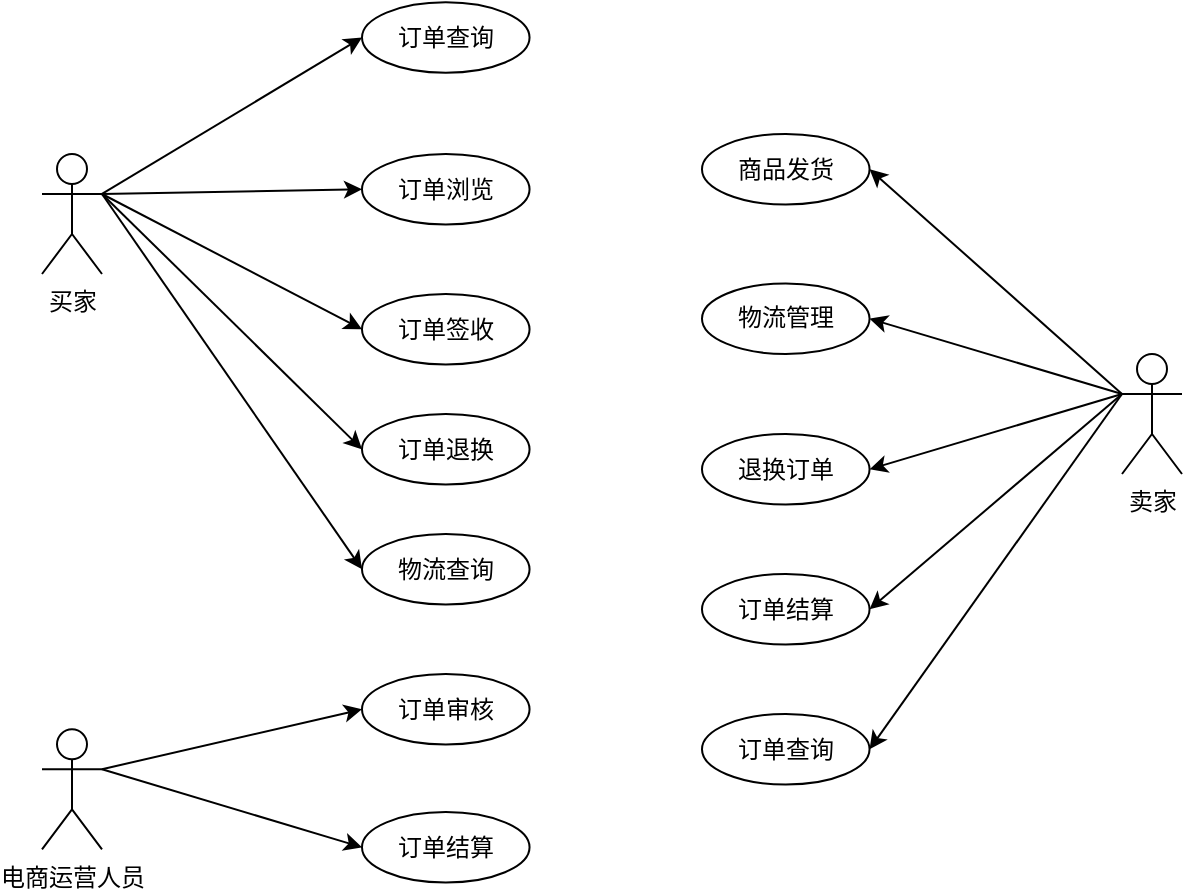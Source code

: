 <mxfile version="21.2.9" type="github">
  <diagram name="第 1 页" id="uwHExd9-VC8fvrQW-kaj">
    <mxGraphModel dx="954" dy="615" grid="1" gridSize="10" guides="1" tooltips="1" connect="1" arrows="1" fold="1" page="1" pageScale="1" pageWidth="827" pageHeight="1169" math="0" shadow="0">
      <root>
        <mxCell id="0" />
        <mxCell id="1" parent="0" />
        <mxCell id="OKMWDXngPsk2a8uxrAY7-10" style="rounded=0;orthogonalLoop=1;jettySize=auto;html=1;exitX=1;exitY=0.333;exitDx=0;exitDy=0;exitPerimeter=0;entryX=0;entryY=0.5;entryDx=0;entryDy=0;" parent="1" source="OKMWDXngPsk2a8uxrAY7-6" target="OKMWDXngPsk2a8uxrAY7-3" edge="1">
          <mxGeometry relative="1" as="geometry" />
        </mxCell>
        <mxCell id="OKMWDXngPsk2a8uxrAY7-11" style="rounded=0;orthogonalLoop=1;jettySize=auto;html=1;exitX=1;exitY=0.333;exitDx=0;exitDy=0;exitPerimeter=0;entryX=0;entryY=0.5;entryDx=0;entryDy=0;" parent="1" source="OKMWDXngPsk2a8uxrAY7-6" target="OKMWDXngPsk2a8uxrAY7-4" edge="1">
          <mxGeometry relative="1" as="geometry" />
        </mxCell>
        <mxCell id="OKMWDXngPsk2a8uxrAY7-12" style="rounded=0;orthogonalLoop=1;jettySize=auto;html=1;entryX=0;entryY=0.5;entryDx=0;entryDy=0;" parent="1" target="OKMWDXngPsk2a8uxrAY7-5" edge="1">
          <mxGeometry relative="1" as="geometry">
            <mxPoint x="110" y="230" as="sourcePoint" />
          </mxGeometry>
        </mxCell>
        <mxCell id="j4bABlCRm6YwdMvzKfa--4" style="rounded=0;orthogonalLoop=1;jettySize=auto;html=1;exitX=1;exitY=0.333;exitDx=0;exitDy=0;exitPerimeter=0;entryX=0;entryY=0.5;entryDx=0;entryDy=0;" edge="1" parent="1" source="OKMWDXngPsk2a8uxrAY7-6" target="j4bABlCRm6YwdMvzKfa--1">
          <mxGeometry relative="1" as="geometry" />
        </mxCell>
        <mxCell id="j4bABlCRm6YwdMvzKfa--5" style="rounded=0;orthogonalLoop=1;jettySize=auto;html=1;exitX=1;exitY=0.333;exitDx=0;exitDy=0;exitPerimeter=0;entryX=0;entryY=0.5;entryDx=0;entryDy=0;" edge="1" parent="1" source="OKMWDXngPsk2a8uxrAY7-6" target="j4bABlCRm6YwdMvzKfa--2">
          <mxGeometry relative="1" as="geometry" />
        </mxCell>
        <mxCell id="OKMWDXngPsk2a8uxrAY7-6" value="买家" style="shape=umlActor;verticalLabelPosition=bottom;verticalAlign=top;html=1;outlineConnect=0;" parent="1" vertex="1">
          <mxGeometry x="80" y="210" width="30" height="60" as="geometry" />
        </mxCell>
        <mxCell id="OKMWDXngPsk2a8uxrAY7-21" style="rounded=0;orthogonalLoop=1;jettySize=auto;html=1;exitX=1;exitY=0.333;exitDx=0;exitDy=0;exitPerimeter=0;entryX=0;entryY=0.5;entryDx=0;entryDy=0;" parent="1" source="OKMWDXngPsk2a8uxrAY7-7" target="OKMWDXngPsk2a8uxrAY7-17" edge="1">
          <mxGeometry relative="1" as="geometry" />
        </mxCell>
        <mxCell id="OKMWDXngPsk2a8uxrAY7-22" style="rounded=0;orthogonalLoop=1;jettySize=auto;html=1;exitX=1;exitY=0.333;exitDx=0;exitDy=0;exitPerimeter=0;entryX=0;entryY=0.5;entryDx=0;entryDy=0;" parent="1" source="OKMWDXngPsk2a8uxrAY7-7" target="OKMWDXngPsk2a8uxrAY7-19" edge="1">
          <mxGeometry relative="1" as="geometry" />
        </mxCell>
        <mxCell id="OKMWDXngPsk2a8uxrAY7-7" value="电商运营人员" style="shape=umlActor;verticalLabelPosition=bottom;verticalAlign=top;html=1;outlineConnect=0;" parent="1" vertex="1">
          <mxGeometry x="80" y="497.64" width="30" height="60" as="geometry" />
        </mxCell>
        <mxCell id="OKMWDXngPsk2a8uxrAY7-24" style="rounded=0;orthogonalLoop=1;jettySize=auto;html=1;exitX=0;exitY=0.333;exitDx=0;exitDy=0;exitPerimeter=0;entryX=1;entryY=0.5;entryDx=0;entryDy=0;" parent="1" source="OKMWDXngPsk2a8uxrAY7-8" target="OKMWDXngPsk2a8uxrAY7-13" edge="1">
          <mxGeometry relative="1" as="geometry" />
        </mxCell>
        <mxCell id="OKMWDXngPsk2a8uxrAY7-25" style="rounded=0;orthogonalLoop=1;jettySize=auto;html=1;exitX=0;exitY=0.333;exitDx=0;exitDy=0;exitPerimeter=0;entryX=1;entryY=0.5;entryDx=0;entryDy=0;" parent="1" source="OKMWDXngPsk2a8uxrAY7-8" target="OKMWDXngPsk2a8uxrAY7-14" edge="1">
          <mxGeometry relative="1" as="geometry" />
        </mxCell>
        <mxCell id="OKMWDXngPsk2a8uxrAY7-26" style="rounded=0;orthogonalLoop=1;jettySize=auto;html=1;exitX=0;exitY=0.333;exitDx=0;exitDy=0;exitPerimeter=0;entryX=1;entryY=0.5;entryDx=0;entryDy=0;" parent="1" source="OKMWDXngPsk2a8uxrAY7-8" target="OKMWDXngPsk2a8uxrAY7-15" edge="1">
          <mxGeometry relative="1" as="geometry" />
        </mxCell>
        <mxCell id="OKMWDXngPsk2a8uxrAY7-27" style="rounded=0;orthogonalLoop=1;jettySize=auto;html=1;exitX=0;exitY=0.333;exitDx=0;exitDy=0;exitPerimeter=0;entryX=1;entryY=0.5;entryDx=0;entryDy=0;" parent="1" source="OKMWDXngPsk2a8uxrAY7-8" target="OKMWDXngPsk2a8uxrAY7-16" edge="1">
          <mxGeometry relative="1" as="geometry" />
        </mxCell>
        <mxCell id="j4bABlCRm6YwdMvzKfa--7" style="rounded=0;orthogonalLoop=1;jettySize=auto;html=1;exitX=0;exitY=0.333;exitDx=0;exitDy=0;exitPerimeter=0;entryX=1;entryY=0.5;entryDx=0;entryDy=0;" edge="1" parent="1" source="OKMWDXngPsk2a8uxrAY7-8" target="j4bABlCRm6YwdMvzKfa--6">
          <mxGeometry relative="1" as="geometry" />
        </mxCell>
        <mxCell id="OKMWDXngPsk2a8uxrAY7-8" value="卖家" style="shape=umlActor;verticalLabelPosition=bottom;verticalAlign=top;html=1;outlineConnect=0;" parent="1" vertex="1">
          <mxGeometry x="620" y="310" width="30" height="60" as="geometry" />
        </mxCell>
        <mxCell id="OKMWDXngPsk2a8uxrAY7-3" value="订单查询" style="ellipse;whiteSpace=wrap;html=1;container=0;" parent="1" vertex="1">
          <mxGeometry x="239.997" y="134.115" width="83.778" height="35.294" as="geometry" />
        </mxCell>
        <mxCell id="OKMWDXngPsk2a8uxrAY7-4" value="订单浏览" style="ellipse;whiteSpace=wrap;html=1;container=0;" parent="1" vertex="1">
          <mxGeometry x="239.997" y="210.003" width="83.778" height="35.294" as="geometry" />
        </mxCell>
        <mxCell id="OKMWDXngPsk2a8uxrAY7-5" value="订单签收" style="ellipse;whiteSpace=wrap;html=1;container=0;" parent="1" vertex="1">
          <mxGeometry x="239.997" y="280.001" width="83.778" height="35.294" as="geometry" />
        </mxCell>
        <mxCell id="OKMWDXngPsk2a8uxrAY7-13" value="商品发货" style="ellipse;whiteSpace=wrap;html=1;container=0;" parent="1" vertex="1">
          <mxGeometry x="409.997" y="199.995" width="83.778" height="35.294" as="geometry" />
        </mxCell>
        <mxCell id="OKMWDXngPsk2a8uxrAY7-14" value="物流管理" style="ellipse;whiteSpace=wrap;html=1;container=0;" parent="1" vertex="1">
          <mxGeometry x="409.997" y="274.705" width="83.778" height="35.294" as="geometry" />
        </mxCell>
        <mxCell id="OKMWDXngPsk2a8uxrAY7-15" value="退换订单" style="ellipse;whiteSpace=wrap;html=1;container=0;" parent="1" vertex="1">
          <mxGeometry x="409.997" y="349.995" width="83.778" height="35.294" as="geometry" />
        </mxCell>
        <mxCell id="OKMWDXngPsk2a8uxrAY7-16" value="订单结算" style="ellipse;whiteSpace=wrap;html=1;container=0;" parent="1" vertex="1">
          <mxGeometry x="409.997" y="419.995" width="83.778" height="35.294" as="geometry" />
        </mxCell>
        <mxCell id="OKMWDXngPsk2a8uxrAY7-17" value="订单审核" style="ellipse;whiteSpace=wrap;html=1;container=0;" parent="1" vertex="1">
          <mxGeometry x="239.997" y="470.001" width="83.778" height="35.294" as="geometry" />
        </mxCell>
        <mxCell id="OKMWDXngPsk2a8uxrAY7-19" value="订单结算" style="ellipse;whiteSpace=wrap;html=1;container=0;" parent="1" vertex="1">
          <mxGeometry x="239.997" y="538.995" width="83.778" height="35.294" as="geometry" />
        </mxCell>
        <mxCell id="j4bABlCRm6YwdMvzKfa--1" value="订单退换" style="ellipse;whiteSpace=wrap;html=1;container=0;" vertex="1" parent="1">
          <mxGeometry x="239.997" y="340.001" width="83.778" height="35.294" as="geometry" />
        </mxCell>
        <mxCell id="j4bABlCRm6YwdMvzKfa--2" value="物流查询" style="ellipse;whiteSpace=wrap;html=1;container=0;" vertex="1" parent="1">
          <mxGeometry x="239.997" y="400.001" width="83.778" height="35.294" as="geometry" />
        </mxCell>
        <mxCell id="j4bABlCRm6YwdMvzKfa--6" value="订单查询" style="ellipse;whiteSpace=wrap;html=1;container=0;" vertex="1" parent="1">
          <mxGeometry x="409.997" y="489.995" width="83.778" height="35.294" as="geometry" />
        </mxCell>
      </root>
    </mxGraphModel>
  </diagram>
</mxfile>
